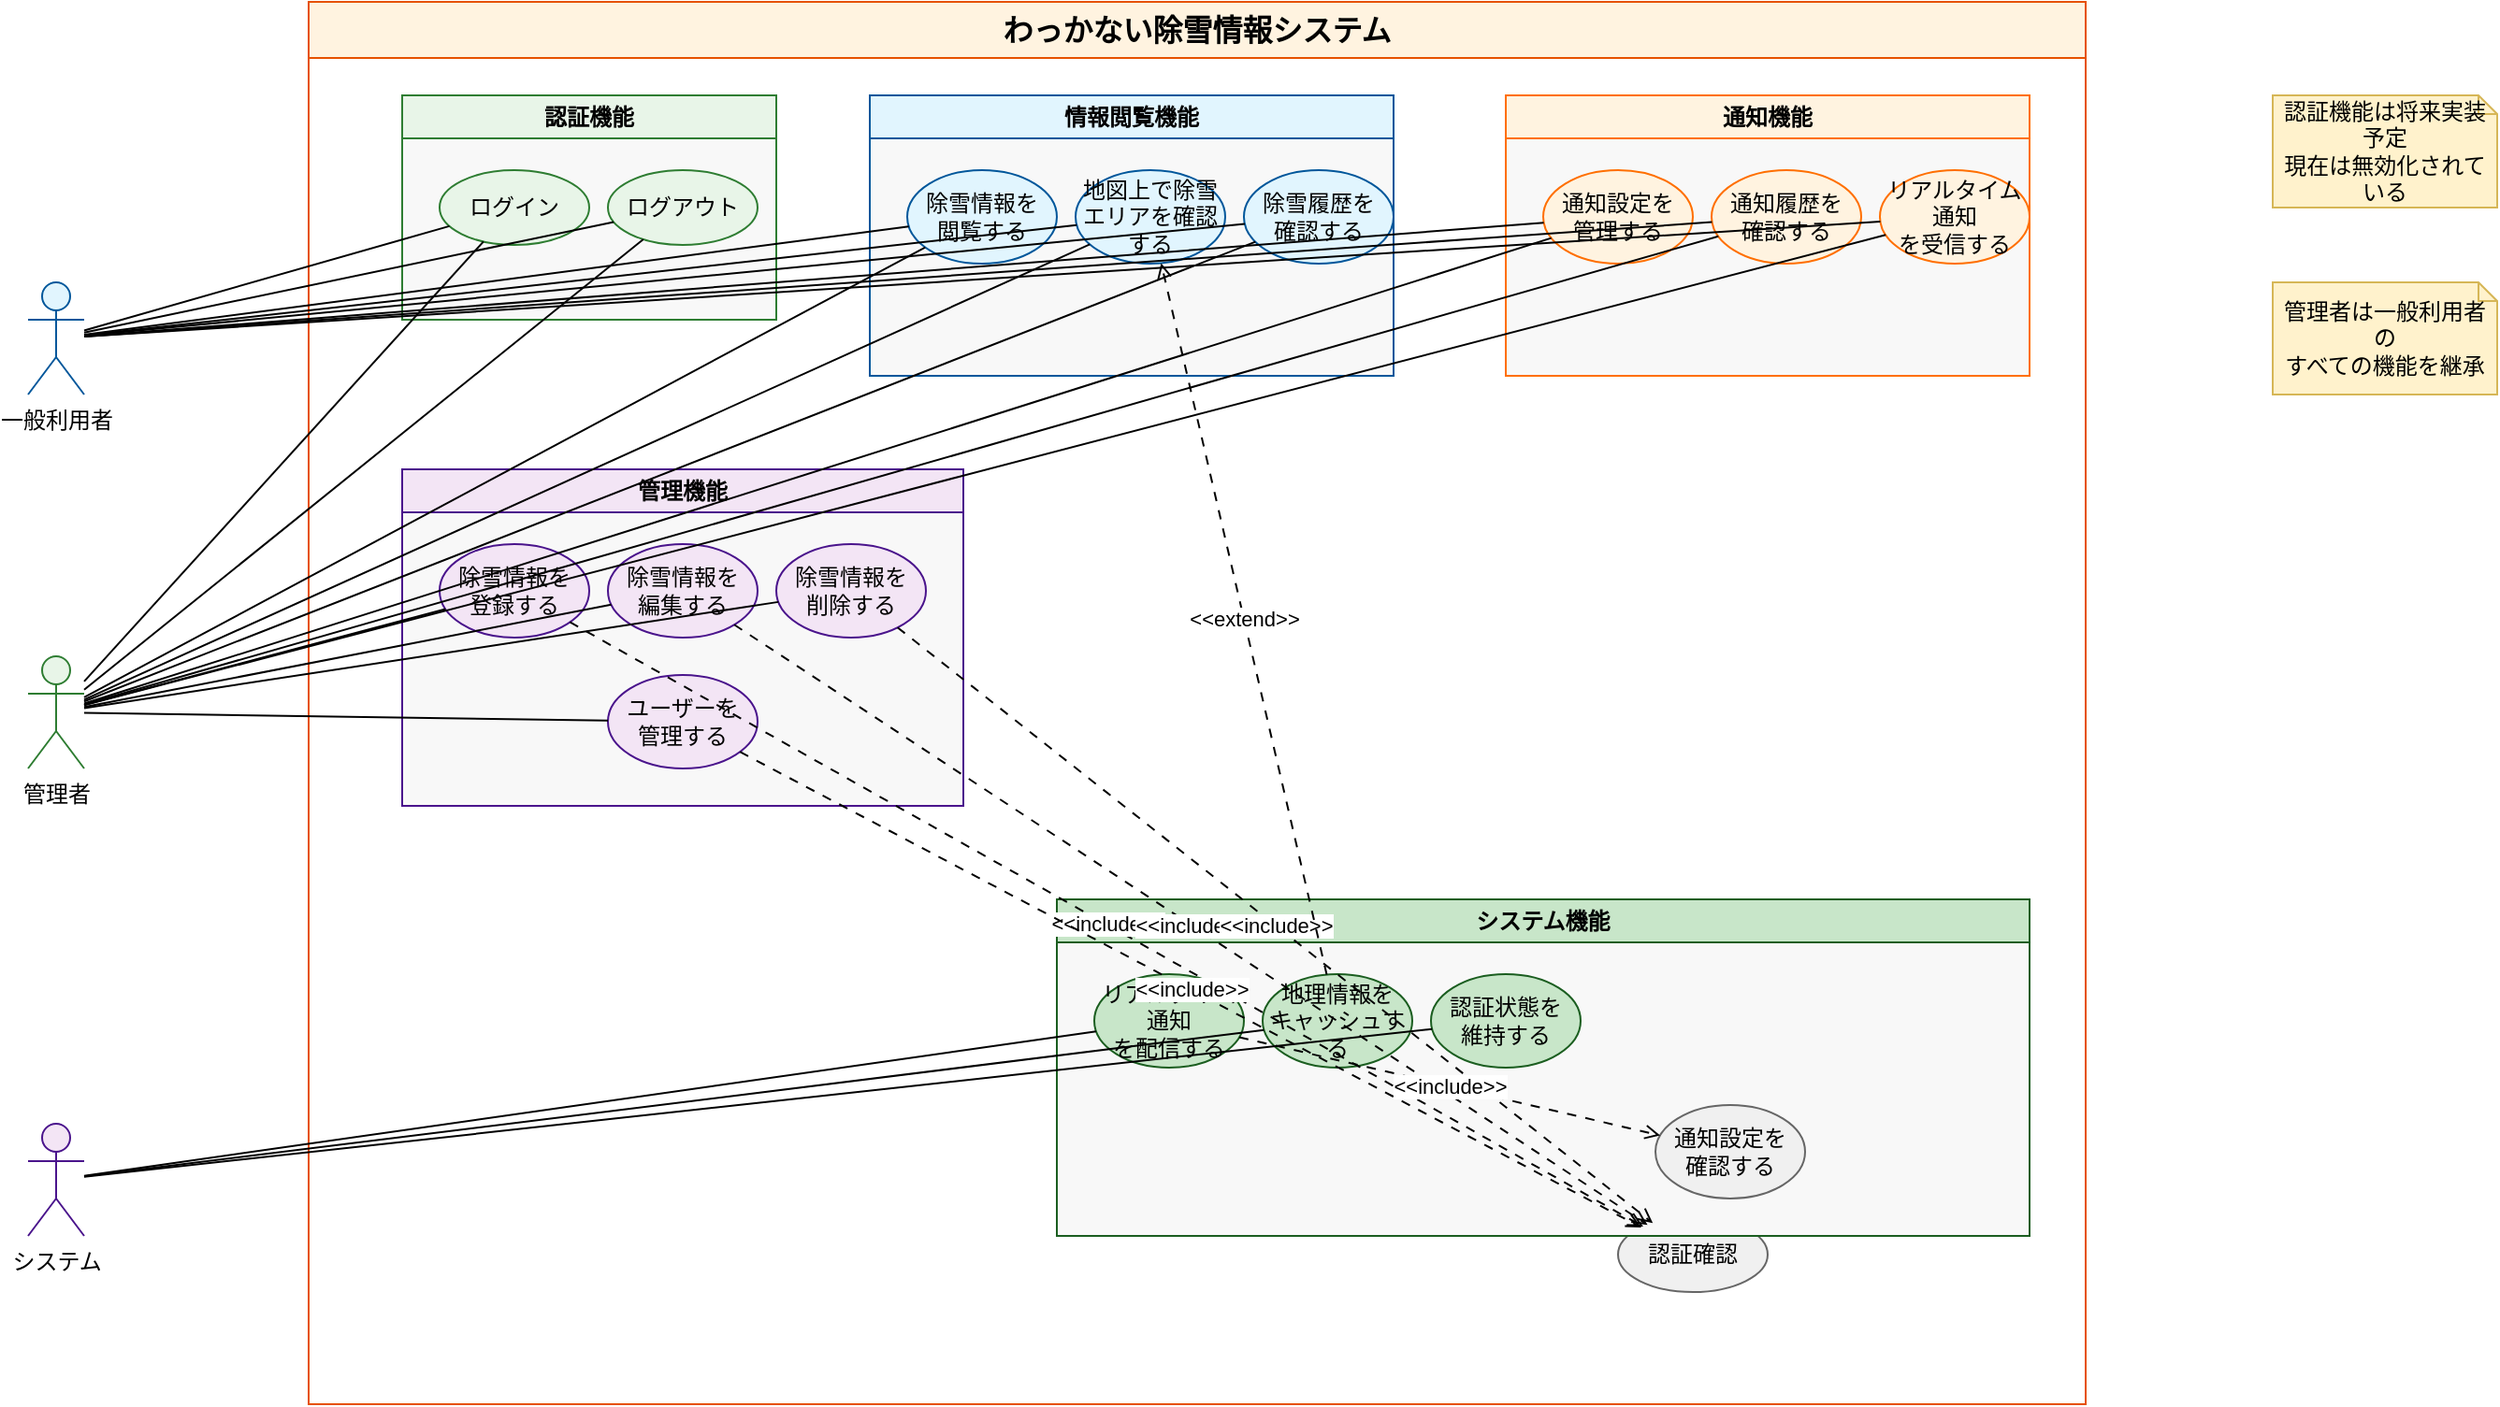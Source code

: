 <mxfile version="24.7.17">
  <diagram name="わっかない除雪情報システム - ユースケース図" id="usecase-diagram">
    <mxGraphModel dx="1422" dy="794" grid="1" gridSize="10" guides="1" tooltips="1" connect="1" arrows="1" fold="1" page="1" pageScale="1" pageWidth="1400" pageHeight="850" math="0" shadow="0">
      <root>
        <mxCell id="0"/>
        <mxCell id="1" parent="0"/>
        
        <!-- システム境界 -->
        <mxCell id="system-boundary" value="わっかない除雪情報システム" style="swimlane;whiteSpace=wrap;html=1;fillColor=#fff3e0;strokeColor=#e65100;fontSize=16;fontStyle=1;swimlaneFillColor=#ffffff;startSize=30;" parent="1" vertex="1">
          <mxGeometry x="200" y="50" width="950" height="750" as="geometry"/>
        </mxCell>
        
        <!-- アクター：一般利用者 -->
        <mxCell id="actor-user" value="一般利用者" style="shape=umlActor;verticalLabelPosition=bottom;verticalAlign=top;html=1;outlineConnect=0;fillColor=#e1f5fe;strokeColor=#01579b;" parent="1" vertex="1">
          <mxGeometry x="50" y="200" width="30" height="60" as="geometry"/>
        </mxCell>
        
        <!-- アクター：管理者 -->
        <mxCell id="actor-admin" value="管理者" style="shape=umlActor;verticalLabelPosition=bottom;verticalAlign=top;html=1;outlineConnect=0;fillColor=#e8f5e8;strokeColor=#2e7d32;" parent="1" vertex="1">
          <mxGeometry x="50" y="400" width="30" height="60" as="geometry"/>
        </mxCell>
        
        <!-- アクター：システム -->
        <mxCell id="actor-system" value="システム" style="shape=umlActor;verticalLabelPosition=bottom;verticalAlign=top;html=1;outlineConnect=0;fillColor=#f3e5f5;strokeColor=#4a148c;" parent="1" vertex="1">
          <mxGeometry x="50" y="650" width="30" height="60" as="geometry"/>
        </mxCell>
        
        <!-- 認証機能グループ -->
        <mxCell id="auth-group" value="認証機能" style="swimlane;whiteSpace=wrap;html=1;fillColor=#e8f5e8;strokeColor=#2e7d32;fontSize=12;fontStyle=1;swimlaneFillColor=#f8f8f8;" parent="system-boundary" vertex="1">
          <mxGeometry x="50" y="50" width="200" height="120" as="geometry"/>
        </mxCell>
        
        <!-- ユースケース：ログイン -->
        <mxCell id="uc-login" value="ログイン" style="ellipse;whiteSpace=wrap;html=1;fillColor=#e8f5e8;strokeColor=#2e7d32;" parent="auth-group" vertex="1">
          <mxGeometry x="20" y="40" width="80" height="40" as="geometry"/>
        </mxCell>
        
        <!-- ユースケース：ログアウト -->
        <mxCell id="uc-logout" value="ログアウト" style="ellipse;whiteSpace=wrap;html=1;fillColor=#e8f5e8;strokeColor=#2e7d32;" parent="auth-group" vertex="1">
          <mxGeometry x="110" y="40" width="80" height="40" as="geometry"/>
        </mxCell>
        
        <!-- ユースケース：認証確認 -->
        <mxCell id="uc-auth-check" value="認証確認" style="ellipse;whiteSpace=wrap;html=1;fillColor=#f0f0f0;strokeColor=#666666;" parent="system-boundary" vertex="1">
          <mxGeometry x="700" y="650" width="80" height="40" as="geometry"/>
        </mxCell>
        
        <!-- 情報閲覧機能グループ -->
        <mxCell id="view-group" value="情報閲覧機能" style="swimlane;whiteSpace=wrap;html=1;fillColor=#e1f5fe;strokeColor=#01579b;fontSize=12;fontStyle=1;swimlaneFillColor=#f8f8f8;" parent="system-boundary" vertex="1">
          <mxGeometry x="300" y="50" width="280" height="150" as="geometry"/>
        </mxCell>
        
        <!-- ユースケース：除雪情報を閲覧する -->
        <mxCell id="uc-view-snow" value="除雪情報を&lt;br&gt;閲覧する" style="ellipse;whiteSpace=wrap;html=1;fillColor=#e1f5fe;strokeColor=#01579b;" parent="view-group" vertex="1">
          <mxGeometry x="20" y="40" width="80" height="50" as="geometry"/>
        </mxCell>
        
        <!-- ユースケース：地図上で除雪エリアを確認する -->
        <mxCell id="uc-view-map" value="地図上で除雪&lt;br&gt;エリアを確認する" style="ellipse;whiteSpace=wrap;html=1;fillColor=#e1f5fe;strokeColor=#01579b;" parent="view-group" vertex="1">
          <mxGeometry x="110" y="40" width="80" height="50" as="geometry"/>
        </mxCell>
        
        <!-- ユースケース：除雪履歴を確認する -->
        <mxCell id="uc-view-history" value="除雪履歴を&lt;br&gt;確認する" style="ellipse;whiteSpace=wrap;html=1;fillColor=#e1f5fe;strokeColor=#01579b;" parent="view-group" vertex="1">
          <mxGeometry x="200" y="40" width="80" height="50" as="geometry"/>
        </mxCell>
        
        <!-- 通知機能グループ -->
        <mxCell id="notification-group" value="通知機能" style="swimlane;whiteSpace=wrap;html=1;fillColor=#fff3e0;strokeColor=#ff6f00;fontSize=12;fontStyle=1;swimlaneFillColor=#f8f8f8;" parent="system-boundary" vertex="1">
          <mxGeometry x="640" y="50" width="280" height="150" as="geometry"/>
        </mxCell>
        
        <!-- ユースケース：通知設定を管理する -->
        <mxCell id="uc-manage-notification" value="通知設定を&lt;br&gt;管理する" style="ellipse;whiteSpace=wrap;html=1;fillColor=#fff3e0;strokeColor=#ff6f00;" parent="notification-group" vertex="1">
          <mxGeometry x="20" y="40" width="80" height="50" as="geometry"/>
        </mxCell>
        
        <!-- ユースケース：通知履歴を確認する -->
        <mxCell id="uc-view-notification-history" value="通知履歴を&lt;br&gt;確認する" style="ellipse;whiteSpace=wrap;html=1;fillColor=#fff3e0;strokeColor=#ff6f00;" parent="notification-group" vertex="1">
          <mxGeometry x="110" y="40" width="80" height="50" as="geometry"/>
        </mxCell>
        
        <!-- ユースケース：リアルタイム通知を受信する -->
        <mxCell id="uc-receive-notification" value="リアルタイム通知&lt;br&gt;を受信する" style="ellipse;whiteSpace=wrap;html=1;fillColor=#fff3e0;strokeColor=#ff6f00;" parent="notification-group" vertex="1">
          <mxGeometry x="200" y="40" width="80" height="50" as="geometry"/>
        </mxCell>
        
        <!-- 管理機能グループ -->
        <mxCell id="admin-group" value="管理機能" style="swimlane;whiteSpace=wrap;html=1;fillColor=#f3e5f5;strokeColor=#4a148c;fontSize=12;fontStyle=1;swimlaneFillColor=#f8f8f8;" parent="system-boundary" vertex="1">
          <mxGeometry x="50" y="250" width="300" height="180" as="geometry"/>
        </mxCell>
        
        <!-- ユースケース：除雪情報を登録する -->
        <mxCell id="uc-create-snow" value="除雪情報を&lt;br&gt;登録する" style="ellipse;whiteSpace=wrap;html=1;fillColor=#f3e5f5;strokeColor=#4a148c;" parent="admin-group" vertex="1">
          <mxGeometry x="20" y="40" width="80" height="50" as="geometry"/>
        </mxCell>
        
        <!-- ユースケース：除雪情報を編集する -->
        <mxCell id="uc-edit-snow" value="除雪情報を&lt;br&gt;編集する" style="ellipse;whiteSpace=wrap;html=1;fillColor=#f3e5f5;strokeColor=#4a148c;" parent="admin-group" vertex="1">
          <mxGeometry x="110" y="40" width="80" height="50" as="geometry"/>
        </mxCell>
        
        <!-- ユースケース：除雪情報を削除する -->
        <mxCell id="uc-delete-snow" value="除雪情報を&lt;br&gt;削除する" style="ellipse;whiteSpace=wrap;html=1;fillColor=#f3e5f5;strokeColor=#4a148c;" parent="admin-group" vertex="1">
          <mxGeometry x="200" y="40" width="80" height="50" as="geometry"/>
        </mxCell>
        
        <!-- ユースケース：ユーザーを管理する -->
        <mxCell id="uc-manage-users" value="ユーザーを&lt;br&gt;管理する" style="ellipse;whiteSpace=wrap;html=1;fillColor=#f3e5f5;strokeColor=#4a148c;" parent="admin-group" vertex="1">
          <mxGeometry x="110" y="110" width="80" height="50" as="geometry"/>
        </mxCell>
        
        <!-- システム機能グループ -->
        <mxCell id="system-group" value="システム機能" style="swimlane;whiteSpace=wrap;html=1;fillColor=#c8e6c9;strokeColor=#1b5e20;fontSize=12;fontStyle=1;swimlaneFillColor=#f8f8f8;" parent="system-boundary" vertex="1">
          <mxGeometry x="400" y="480" width="520" height="180" as="geometry"/>
        </mxCell>
        
        <!-- ユースケース：リアルタイム通知を配信する -->
        <mxCell id="uc-send-notification" value="リアルタイム通知&lt;br&gt;を配信する" style="ellipse;whiteSpace=wrap;html=1;fillColor=#c8e6c9;strokeColor=#1b5e20;" parent="system-group" vertex="1">
          <mxGeometry x="20" y="40" width="80" height="50" as="geometry"/>
        </mxCell>
        
        <!-- ユースケース：地理情報をキャッシュする -->
        <mxCell id="uc-cache-geo" value="地理情報を&lt;br&gt;キャッシュする" style="ellipse;whiteSpace=wrap;html=1;fillColor=#c8e6c9;strokeColor=#1b5e20;" parent="system-group" vertex="1">
          <mxGeometry x="110" y="40" width="80" height="50" as="geometry"/>
        </mxCell>
        
        <!-- ユースケース：認証状態を維持する -->
        <mxCell id="uc-maintain-auth" value="認証状態を&lt;br&gt;維持する" style="ellipse;whiteSpace=wrap;html=1;fillColor=#c8e6c9;strokeColor=#1b5e20;" parent="system-group" vertex="1">
          <mxGeometry x="200" y="40" width="80" height="50" as="geometry"/>
        </mxCell>
        
        <!-- ユースケース：通知設定を確認する -->
        <mxCell id="uc-check-notification-settings" value="通知設定を&lt;br&gt;確認する" style="ellipse;whiteSpace=wrap;html=1;fillColor=#f0f0f0;strokeColor=#666666;" parent="system-group" vertex="1">
          <mxGeometry x="320" y="110" width="80" height="50" as="geometry"/>
        </mxCell>
        
        <!-- アクター接続：一般利用者 -->
        <mxCell id="user-login" style="endArrow=none;html=1;rounded=0;" parent="1" source="actor-user" target="uc-login" edge="1">
          <mxGeometry relative="1" as="geometry"/>
        </mxCell>
        
        <mxCell id="user-logout" style="endArrow=none;html=1;rounded=0;" parent="1" source="actor-user" target="uc-logout" edge="1">
          <mxGeometry relative="1" as="geometry"/>
        </mxCell>
        
        <mxCell id="user-view-snow" style="endArrow=none;html=1;rounded=0;" parent="1" source="actor-user" target="uc-view-snow" edge="1">
          <mxGeometry relative="1" as="geometry"/>
        </mxCell>
        
        <mxCell id="user-view-map" style="endArrow=none;html=1;rounded=0;" parent="1" source="actor-user" target="uc-view-map" edge="1">
          <mxGeometry relative="1" as="geometry"/>
        </mxCell>
        
        <mxCell id="user-view-history" style="endArrow=none;html=1;rounded=0;" parent="1" source="actor-user" target="uc-view-history" edge="1">
          <mxGeometry relative="1" as="geometry"/>
        </mxCell>
        
        <mxCell id="user-manage-notification" style="endArrow=none;html=1;rounded=0;" parent="1" source="actor-user" target="uc-manage-notification" edge="1">
          <mxGeometry relative="1" as="geometry"/>
        </mxCell>
        
        <mxCell id="user-view-notification-history" style="endArrow=none;html=1;rounded=0;" parent="1" source="actor-user" target="uc-view-notification-history" edge="1">
          <mxGeometry relative="1" as="geometry"/>
        </mxCell>
        
        <mxCell id="user-receive-notification" style="endArrow=none;html=1;rounded=0;" parent="1" source="actor-user" target="uc-receive-notification" edge="1">
          <mxGeometry relative="1" as="geometry"/>
        </mxCell>
        
        <!-- アクター接続：管理者 -->
        <mxCell id="admin-login" style="endArrow=none;html=1;rounded=0;" parent="1" source="actor-admin" target="uc-login" edge="1">
          <mxGeometry relative="1" as="geometry"/>
        </mxCell>
        
        <mxCell id="admin-logout" style="endArrow=none;html=1;rounded=0;" parent="1" source="actor-admin" target="uc-logout" edge="1">
          <mxGeometry relative="1" as="geometry"/>
        </mxCell>
        
        <mxCell id="admin-view-snow" style="endArrow=none;html=1;rounded=0;" parent="1" source="actor-admin" target="uc-view-snow" edge="1">
          <mxGeometry relative="1" as="geometry"/>
        </mxCell>
        
        <mxCell id="admin-view-map" style="endArrow=none;html=1;rounded=0;" parent="1" source="actor-admin" target="uc-view-map" edge="1">
          <mxGeometry relative="1" as="geometry"/>
        </mxCell>
        
        <mxCell id="admin-view-history" style="endArrow=none;html=1;rounded=0;" parent="1" source="actor-admin" target="uc-view-history" edge="1">
          <mxGeometry relative="1" as="geometry"/>
        </mxCell>
        
        <mxCell id="admin-manage-notification" style="endArrow=none;html=1;rounded=0;" parent="1" source="actor-admin" target="uc-manage-notification" edge="1">
          <mxGeometry relative="1" as="geometry"/>
        </mxCell>
        
        <mxCell id="admin-view-notification-history" style="endArrow=none;html=1;rounded=0;" parent="1" source="actor-admin" target="uc-view-notification-history" edge="1">
          <mxGeometry relative="1" as="geometry"/>
        </mxCell>
        
        <mxCell id="admin-receive-notification" style="endArrow=none;html=1;rounded=0;" parent="1" source="actor-admin" target="uc-receive-notification" edge="1">
          <mxGeometry relative="1" as="geometry"/>
        </mxCell>
        
        <mxCell id="admin-create-snow" style="endArrow=none;html=1;rounded=0;" parent="1" source="actor-admin" target="uc-create-snow" edge="1">
          <mxGeometry relative="1" as="geometry"/>
        </mxCell>
        
        <mxCell id="admin-edit-snow" style="endArrow=none;html=1;rounded=0;" parent="1" source="actor-admin" target="uc-edit-snow" edge="1">
          <mxGeometry relative="1" as="geometry"/>
        </mxCell>
        
        <mxCell id="admin-delete-snow" style="endArrow=none;html=1;rounded=0;" parent="1" source="actor-admin" target="uc-delete-snow" edge="1">
          <mxGeometry relative="1" as="geometry"/>
        </mxCell>
        
        <mxCell id="admin-manage-users" style="endArrow=none;html=1;rounded=0;" parent="1" source="actor-admin" target="uc-manage-users" edge="1">
          <mxGeometry relative="1" as="geometry"/>
        </mxCell>
        
        <!-- アクター接続：システム -->
        <mxCell id="system-send-notification" style="endArrow=none;html=1;rounded=0;" parent="1" source="actor-system" target="uc-send-notification" edge="1">
          <mxGeometry relative="1" as="geometry"/>
        </mxCell>
        
        <mxCell id="system-cache-geo" style="endArrow=none;html=1;rounded=0;" parent="1" source="actor-system" target="uc-cache-geo" edge="1">
          <mxGeometry relative="1" as="geometry"/>
        </mxCell>
        
        <mxCell id="system-maintain-auth" style="endArrow=none;html=1;rounded=0;" parent="1" source="actor-system" target="uc-maintain-auth" edge="1">
          <mxGeometry relative="1" as="geometry"/>
        </mxCell>
        
        <!-- Include関係 -->
        <mxCell id="include-create-auth" value="&amp;lt;&amp;lt;include&amp;gt;&amp;gt;" style="endArrow=open;dashed=1;html=1;rounded=0;dashPattern=5 5;" parent="1" source="uc-create-snow" target="uc-auth-check" edge="1">
          <mxGeometry relative="1" as="geometry"/>
        </mxCell>
        
        <mxCell id="include-edit-auth" value="&amp;lt;&amp;lt;include&amp;gt;&amp;gt;" style="endArrow=open;dashed=1;html=1;rounded=0;dashPattern=5 5;" parent="1" source="uc-edit-snow" target="uc-auth-check" edge="1">
          <mxGeometry relative="1" as="geometry"/>
        </mxCell>
        
        <mxCell id="include-delete-auth" value="&amp;lt;&amp;lt;include&amp;gt;&amp;gt;" style="endArrow=open;dashed=1;html=1;rounded=0;dashPattern=5 5;" parent="1" source="uc-delete-snow" target="uc-auth-check" edge="1">
          <mxGeometry relative="1" as="geometry"/>
        </mxCell>
        
        <mxCell id="include-manage-users-auth" value="&amp;lt;&amp;lt;include&amp;gt;&amp;gt;" style="endArrow=open;dashed=1;html=1;rounded=0;dashPattern=5 5;" parent="1" source="uc-manage-users" target="uc-auth-check" edge="1">
          <mxGeometry relative="1" as="geometry"/>
        </mxCell>
        
        <mxCell id="include-send-notification-check" value="&amp;lt;&amp;lt;include&amp;gt;&amp;gt;" style="endArrow=open;dashed=1;html=1;rounded=0;dashPattern=5 5;" parent="1" source="uc-send-notification" target="uc-check-notification-settings" edge="1">
          <mxGeometry relative="1" as="geometry"/>
        </mxCell>
        
        <!-- Extend関係 -->
        <mxCell id="extend-cache-map" value="&amp;lt;&amp;lt;extend&amp;gt;&amp;gt;" style="endArrow=open;dashed=1;html=1;rounded=0;dashPattern=5 5;" parent="1" source="uc-cache-geo" target="uc-view-map" edge="1">
          <mxGeometry relative="1" as="geometry"/>
        </mxCell>
        
        <!-- 注釈 -->
        <mxCell id="note-1" value="認証機能は将来実装予定&lt;br&gt;現在は無効化されている" style="shape=note;whiteSpace=wrap;html=1;fillColor=#fff2cc;strokeColor=#d6b656;size=10;" parent="1" vertex="1">
          <mxGeometry x="1250" y="100" width="120" height="60" as="geometry"/>
        </mxCell>
        
        <mxCell id="note-2" value="管理者は一般利用者の&lt;br&gt;すべての機能を継承" style="shape=note;whiteSpace=wrap;html=1;fillColor=#fff2cc;strokeColor=#d6b656;size=10;" parent="1" vertex="1">
          <mxGeometry x="1250" y="200" width="120" height="60" as="geometry"/>
        </mxCell>
        
      </root>
    </mxGraphModel>
  </diagram>
</mxfile>
